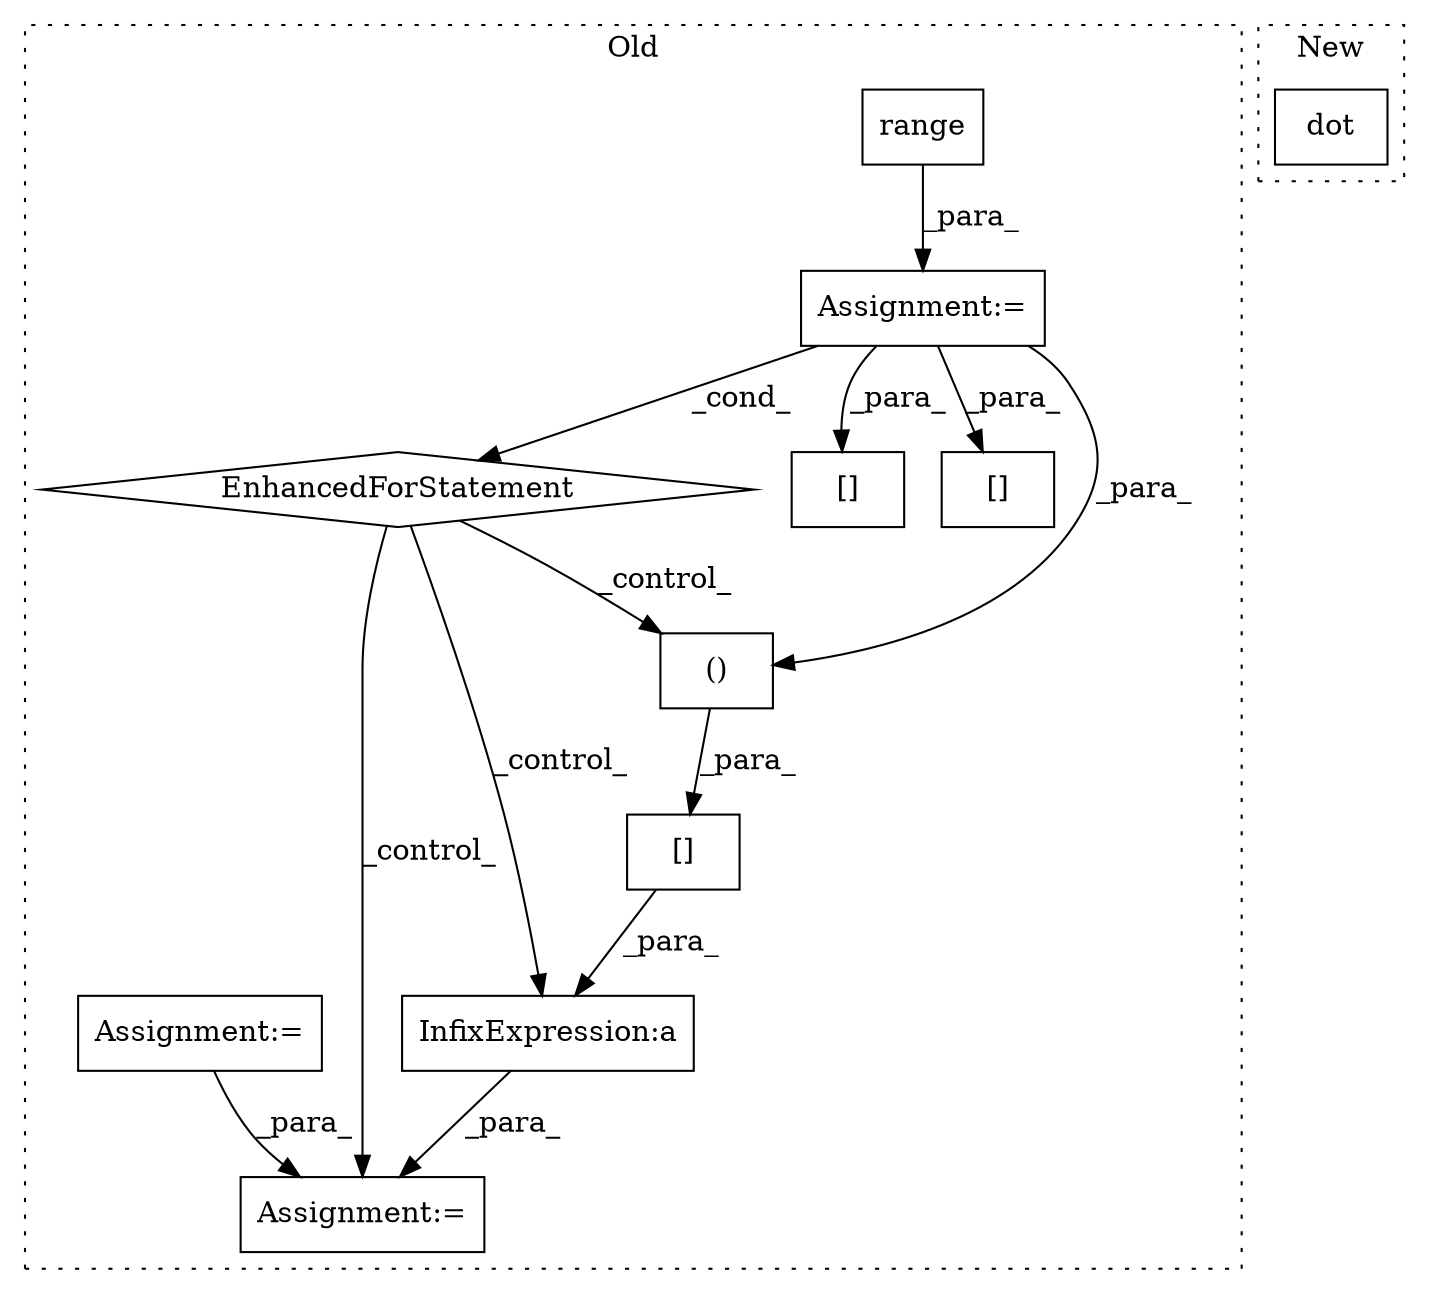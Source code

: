 digraph G {
subgraph cluster0 {
1 [label="range" a="32" s="5478,5501" l="6,1" shape="box"];
3 [label="Assignment:=" a="7" s="5417,5502" l="53,2" shape="box"];
4 [label="EnhancedForStatement" a="70" s="5417,5502" l="53,2" shape="diamond"];
5 [label="[]" a="2" s="5535,5574" l="15,1" shape="box"];
6 [label="Assignment:=" a="7" s="5732" l="1" shape="box"];
7 [label="[]" a="2" s="5669,5717" l="18,2" shape="box"];
8 [label="InfixExpression:a" a="27" s="5796" l="3" shape="box"];
9 [label="[]" a="2" s="5742,5794" l="22,2" shape="box"];
10 [label="()" a="106" s="5764" l="30" shape="box"];
11 [label="Assignment:=" a="7" s="5333" l="1" shape="box"];
label = "Old";
style="dotted";
}
subgraph cluster1 {
2 [label="dot" a="32" s="4975,5004" l="4,1" shape="box"];
label = "New";
style="dotted";
}
1 -> 3 [label="_para_"];
3 -> 7 [label="_para_"];
3 -> 10 [label="_para_"];
3 -> 4 [label="_cond_"];
3 -> 5 [label="_para_"];
4 -> 10 [label="_control_"];
4 -> 6 [label="_control_"];
4 -> 8 [label="_control_"];
8 -> 6 [label="_para_"];
9 -> 8 [label="_para_"];
10 -> 9 [label="_para_"];
11 -> 6 [label="_para_"];
}